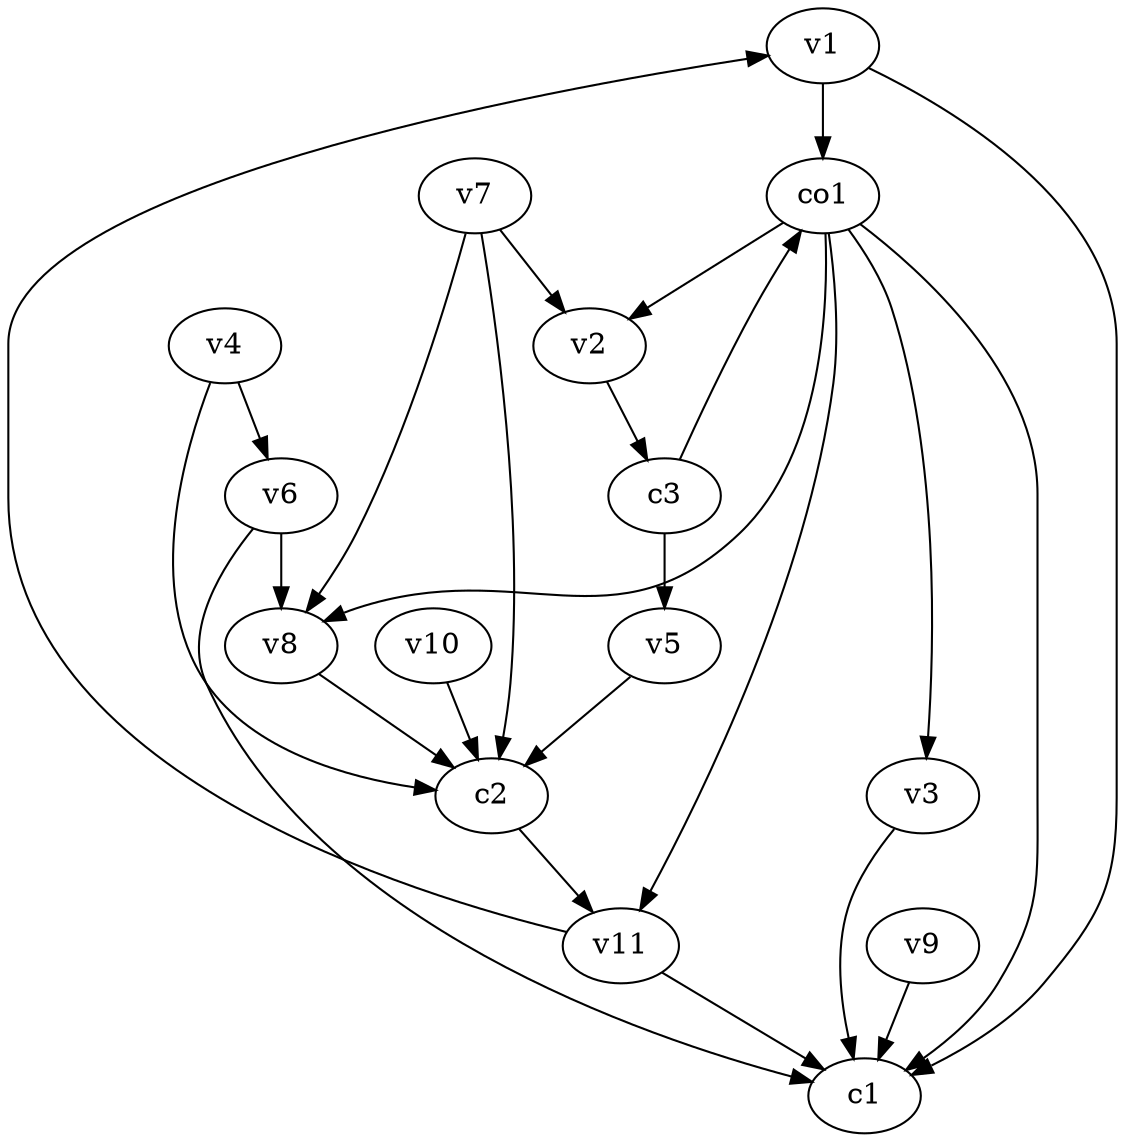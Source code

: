 strict digraph  {
c1;
c2;
c3;
v1;
v2;
v3;
v4;
v5;
v6;
v7;
v8;
v9;
v10;
v11;
co1;
c2 -> v11  [weight=1];
c3 -> co1  [weight=1];
c3 -> v5  [weight=1];
v1 -> c1  [weight=1];
v1 -> co1  [weight=1];
v2 -> c3  [weight=1];
v3 -> c1  [weight=1];
v4 -> c2  [weight=1];
v4 -> v6  [weight=1];
v5 -> c2  [weight=1];
v6 -> c1  [weight=1];
v6 -> v8  [weight=1];
v7 -> c2  [weight=1];
v7 -> v8  [weight=1];
v7 -> v2  [weight=1];
v8 -> c2  [weight=1];
v9 -> c1  [weight=1];
v10 -> c2  [weight=1];
v11 -> c1  [weight=1];
v11 -> v1  [weight=1];
co1 -> c1  [weight=1];
co1 -> v3  [weight=1];
co1 -> v11  [weight=1];
co1 -> v2  [weight=1];
co1 -> v8  [weight=1];
}
